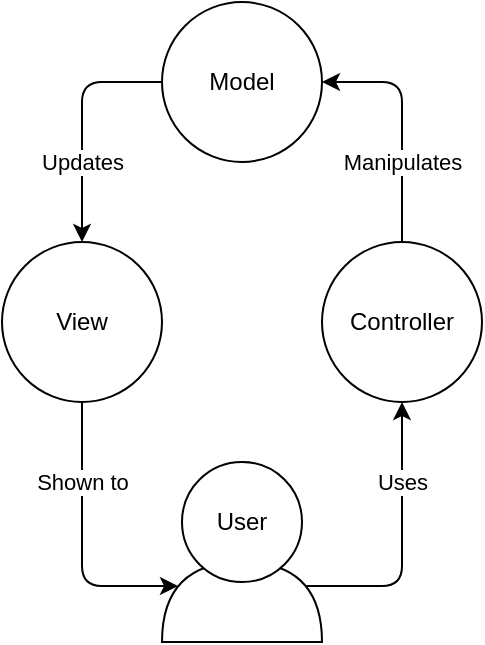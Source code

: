 <mxfile>
    <diagram id="8gq2fkUbCtSOh93Sy95E" name="Page-1">
        <mxGraphModel dx="595" dy="309" grid="1" gridSize="10" guides="1" tooltips="1" connect="1" arrows="1" fold="1" page="1" pageScale="1" pageWidth="850" pageHeight="1100" math="0" shadow="0">
            <root>
                <mxCell id="0"/>
                <mxCell id="1" parent="0"/>
                <mxCell id="11" style="html=1;entryX=0.5;entryY=0;entryDx=0;entryDy=0;edgeStyle=orthogonalEdgeStyle;exitX=0;exitY=0.5;exitDx=0;exitDy=0;" edge="1" parent="1" source="4" target="5">
                    <mxGeometry relative="1" as="geometry"/>
                </mxCell>
                <mxCell id="18" value="Updates" style="edgeLabel;html=1;align=center;verticalAlign=middle;resizable=0;points=[];" vertex="1" connectable="0" parent="11">
                    <mxGeometry x="-0.014" y="1" relative="1" as="geometry">
                        <mxPoint x="-1" y="21" as="offset"/>
                    </mxGeometry>
                </mxCell>
                <mxCell id="4" value="Model" style="ellipse;whiteSpace=wrap;html=1;aspect=fixed;" vertex="1" parent="1">
                    <mxGeometry x="360" y="120" width="80" height="80" as="geometry"/>
                </mxCell>
                <mxCell id="12" style="edgeStyle=orthogonalEdgeStyle;html=1;entryX=0.7;entryY=0.1;entryDx=0;entryDy=0;entryPerimeter=0;" edge="1" parent="1" source="5" target="8">
                    <mxGeometry relative="1" as="geometry">
                        <Array as="points">
                            <mxPoint x="320" y="412"/>
                        </Array>
                    </mxGeometry>
                </mxCell>
                <mxCell id="15" value="Shown to" style="edgeLabel;html=1;align=center;verticalAlign=middle;resizable=0;points=[];" vertex="1" connectable="0" parent="12">
                    <mxGeometry x="-0.591" y="-1" relative="1" as="geometry">
                        <mxPoint x="1" y="11" as="offset"/>
                    </mxGeometry>
                </mxCell>
                <mxCell id="5" value="View" style="ellipse;whiteSpace=wrap;html=1;aspect=fixed;" vertex="1" parent="1">
                    <mxGeometry x="280" y="240" width="80" height="80" as="geometry"/>
                </mxCell>
                <mxCell id="10" style="edgeStyle=orthogonalEdgeStyle;html=1;entryX=1;entryY=0.5;entryDx=0;entryDy=0;" edge="1" parent="1" source="6" target="4">
                    <mxGeometry relative="1" as="geometry"/>
                </mxCell>
                <mxCell id="16" value="Manipulates" style="edgeLabel;html=1;align=center;verticalAlign=middle;resizable=0;points=[];" vertex="1" connectable="0" parent="10">
                    <mxGeometry y="4" relative="1" as="geometry">
                        <mxPoint x="4" y="20" as="offset"/>
                    </mxGeometry>
                </mxCell>
                <mxCell id="6" value="Controller" style="ellipse;whiteSpace=wrap;html=1;aspect=fixed;" vertex="1" parent="1">
                    <mxGeometry x="440" y="240" width="80" height="80" as="geometry"/>
                </mxCell>
                <mxCell id="9" value="" style="group" vertex="1" connectable="0" parent="1">
                    <mxGeometry x="360" y="350" width="80" height="90" as="geometry"/>
                </mxCell>
                <mxCell id="8" value="" style="shape=or;whiteSpace=wrap;html=1;direction=north;" vertex="1" parent="9">
                    <mxGeometry y="50" width="80" height="40" as="geometry"/>
                </mxCell>
                <mxCell id="7" value="User" style="ellipse;whiteSpace=wrap;html=1;aspect=fixed;" vertex="1" parent="9">
                    <mxGeometry x="10" width="60" height="60" as="geometry"/>
                </mxCell>
                <mxCell id="13" style="edgeStyle=orthogonalEdgeStyle;html=1;entryX=0.5;entryY=1;entryDx=0;entryDy=0;exitX=0.7;exitY=0.9;exitDx=0;exitDy=0;exitPerimeter=0;" edge="1" parent="1" source="8" target="6">
                    <mxGeometry relative="1" as="geometry">
                        <Array as="points">
                            <mxPoint x="480" y="412"/>
                        </Array>
                    </mxGeometry>
                </mxCell>
                <mxCell id="14" value="Uses" style="edgeLabel;html=1;align=center;verticalAlign=middle;resizable=0;points=[];" vertex="1" connectable="0" parent="13">
                    <mxGeometry x="0.649" y="-3" relative="1" as="geometry">
                        <mxPoint x="-3" y="15" as="offset"/>
                    </mxGeometry>
                </mxCell>
            </root>
        </mxGraphModel>
    </diagram>
</mxfile>